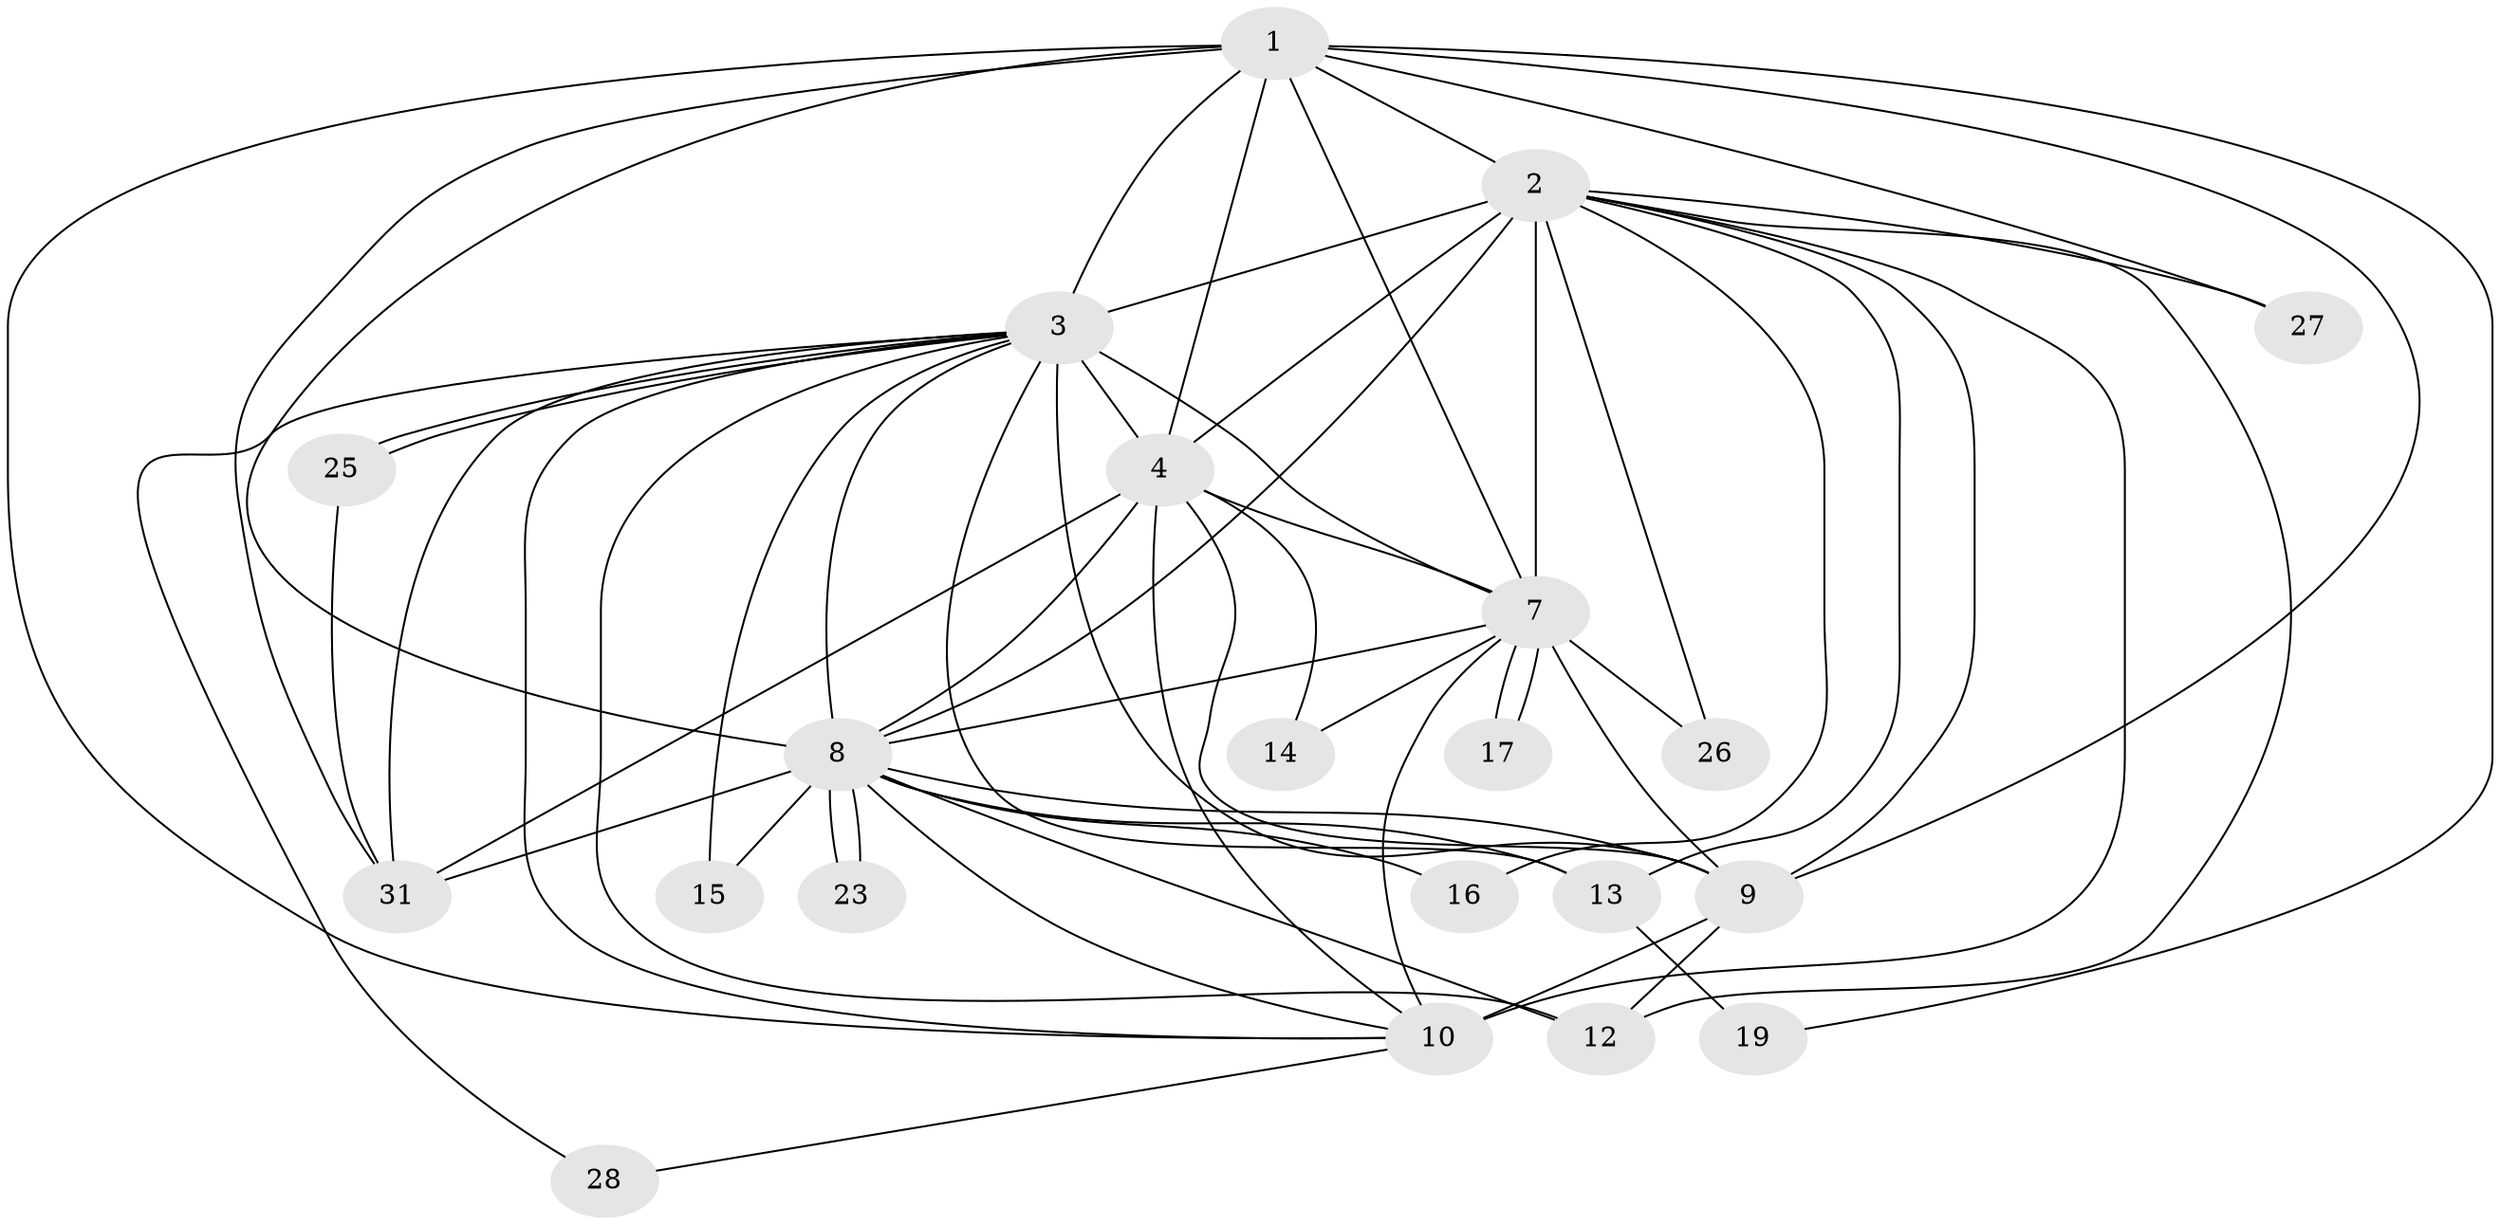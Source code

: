 // original degree distribution, {14: 0.09433962264150944, 25: 0.018867924528301886, 11: 0.018867924528301886, 18: 0.018867924528301886, 21: 0.018867924528301886, 15: 0.018867924528301886, 3: 0.18867924528301888, 4: 0.05660377358490566, 2: 0.5660377358490566}
// Generated by graph-tools (version 1.1) at 2025/17/03/04/25 18:17:34]
// undirected, 21 vertices, 60 edges
graph export_dot {
graph [start="1"]
  node [color=gray90,style=filled];
  1 [super="+36"];
  2 [super="+38+5+35+30"];
  3 [super="+18+32+11+42+34+24+20"];
  4 [super="+37+53+22"];
  7 [super="+40"];
  8;
  9 [super="+29+43+46"];
  10 [super="+39"];
  12;
  13 [super="+41"];
  14;
  15;
  16;
  17;
  19;
  23;
  25;
  26;
  27;
  28;
  31 [super="+51+47"];
  1 -- 2 [weight=3];
  1 -- 3 [weight=3];
  1 -- 4;
  1 -- 7;
  1 -- 8;
  1 -- 9;
  1 -- 10;
  1 -- 19;
  1 -- 27;
  1 -- 31;
  2 -- 3 [weight=6];
  2 -- 4 [weight=3];
  2 -- 7 [weight=4];
  2 -- 8 [weight=4];
  2 -- 9 [weight=4];
  2 -- 10 [weight=5];
  2 -- 13;
  2 -- 16;
  2 -- 12;
  2 -- 26;
  2 -- 27;
  3 -- 4;
  3 -- 7 [weight=4];
  3 -- 8 [weight=3];
  3 -- 9 [weight=2];
  3 -- 10 [weight=2];
  3 -- 15;
  3 -- 25;
  3 -- 25;
  3 -- 28;
  3 -- 31;
  3 -- 13;
  3 -- 12;
  4 -- 7 [weight=2];
  4 -- 8 [weight=2];
  4 -- 9 [weight=2];
  4 -- 10;
  4 -- 14;
  4 -- 31 [weight=2];
  7 -- 8;
  7 -- 9;
  7 -- 10;
  7 -- 14;
  7 -- 17;
  7 -- 17;
  7 -- 26;
  8 -- 9 [weight=2];
  8 -- 10;
  8 -- 12;
  8 -- 13;
  8 -- 15;
  8 -- 16;
  8 -- 23;
  8 -- 23;
  8 -- 31;
  9 -- 10 [weight=2];
  9 -- 12;
  10 -- 28;
  13 -- 19;
  25 -- 31;
}
